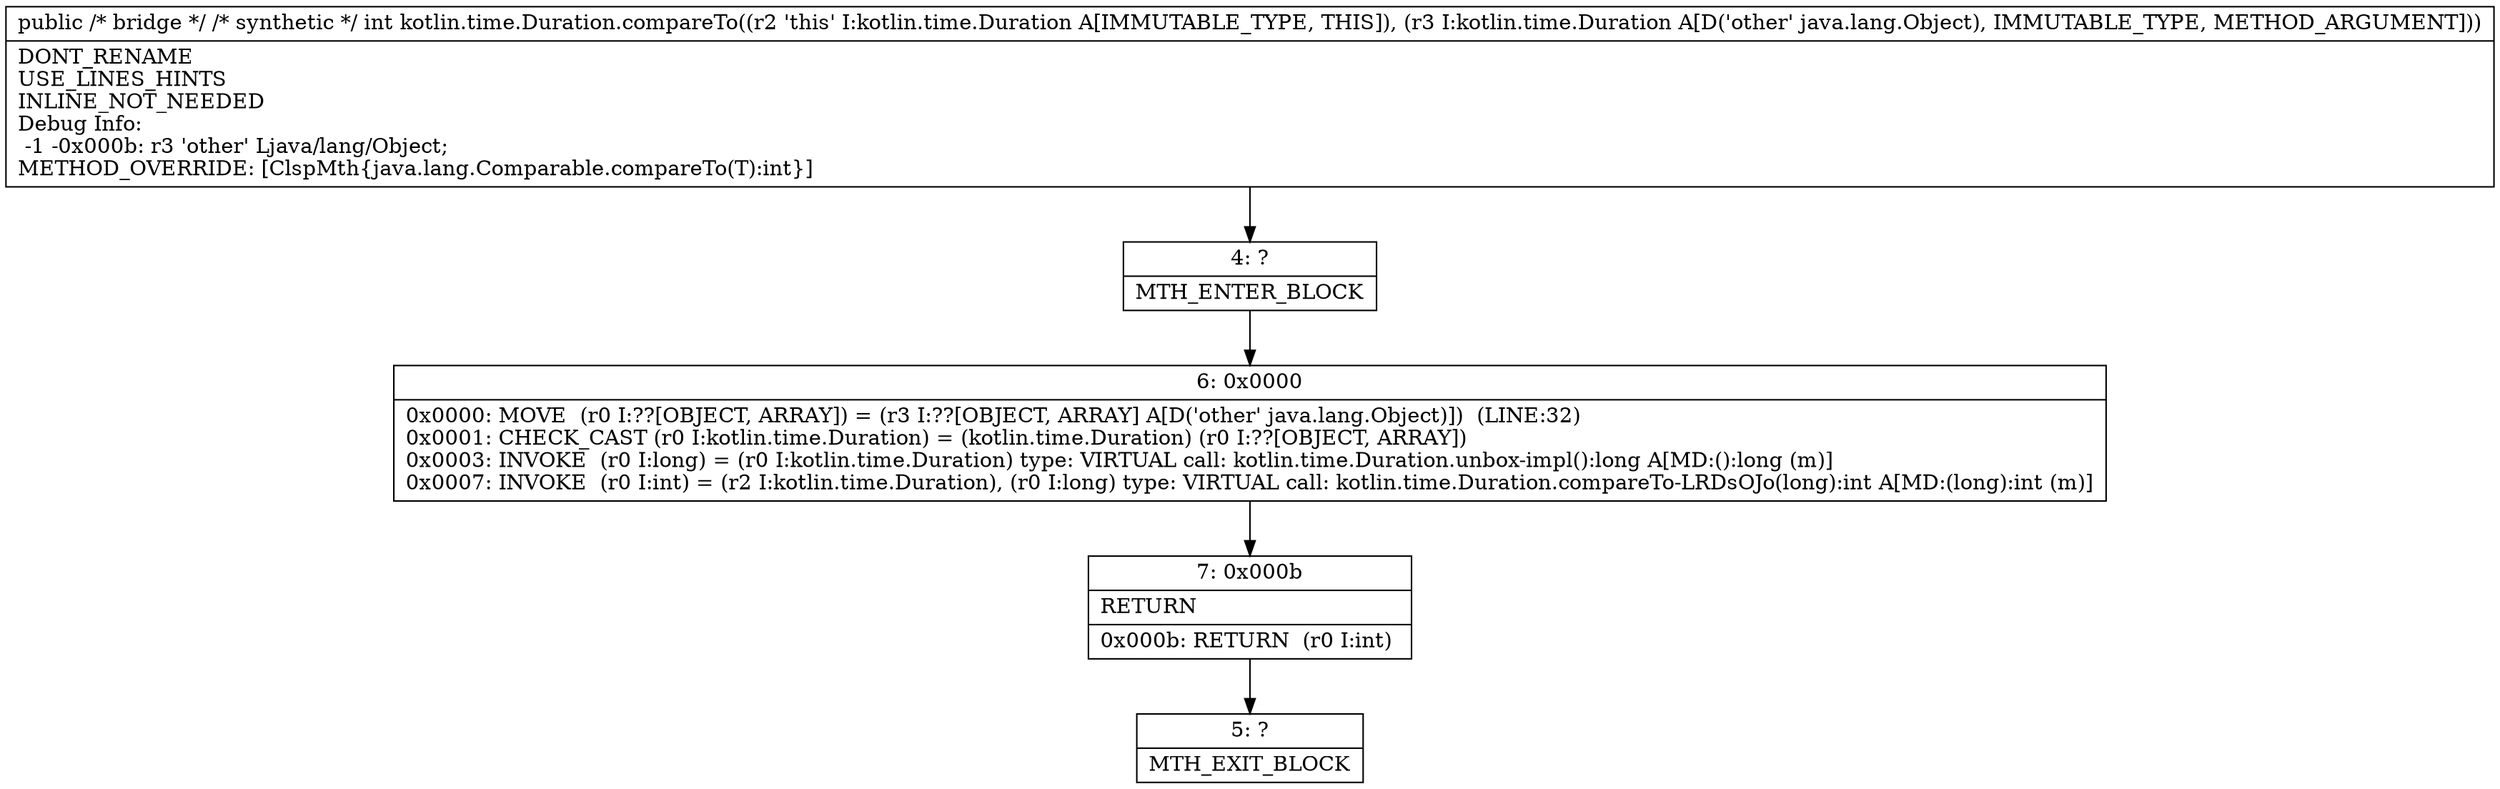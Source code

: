 digraph "CFG forkotlin.time.Duration.compareTo(Ljava\/lang\/Object;)I" {
Node_4 [shape=record,label="{4\:\ ?|MTH_ENTER_BLOCK\l}"];
Node_6 [shape=record,label="{6\:\ 0x0000|0x0000: MOVE  (r0 I:??[OBJECT, ARRAY]) = (r3 I:??[OBJECT, ARRAY] A[D('other' java.lang.Object)])  (LINE:32)\l0x0001: CHECK_CAST (r0 I:kotlin.time.Duration) = (kotlin.time.Duration) (r0 I:??[OBJECT, ARRAY]) \l0x0003: INVOKE  (r0 I:long) = (r0 I:kotlin.time.Duration) type: VIRTUAL call: kotlin.time.Duration.unbox\-impl():long A[MD:():long (m)]\l0x0007: INVOKE  (r0 I:int) = (r2 I:kotlin.time.Duration), (r0 I:long) type: VIRTUAL call: kotlin.time.Duration.compareTo\-LRDsOJo(long):int A[MD:(long):int (m)]\l}"];
Node_7 [shape=record,label="{7\:\ 0x000b|RETURN\l|0x000b: RETURN  (r0 I:int) \l}"];
Node_5 [shape=record,label="{5\:\ ?|MTH_EXIT_BLOCK\l}"];
MethodNode[shape=record,label="{public \/* bridge *\/ \/* synthetic *\/ int kotlin.time.Duration.compareTo((r2 'this' I:kotlin.time.Duration A[IMMUTABLE_TYPE, THIS]), (r3 I:kotlin.time.Duration A[D('other' java.lang.Object), IMMUTABLE_TYPE, METHOD_ARGUMENT]))  | DONT_RENAME\lUSE_LINES_HINTS\lINLINE_NOT_NEEDED\lDebug Info:\l  \-1 \-0x000b: r3 'other' Ljava\/lang\/Object;\lMETHOD_OVERRIDE: [ClspMth\{java.lang.Comparable.compareTo(T):int\}]\l}"];
MethodNode -> Node_4;Node_4 -> Node_6;
Node_6 -> Node_7;
Node_7 -> Node_5;
}

